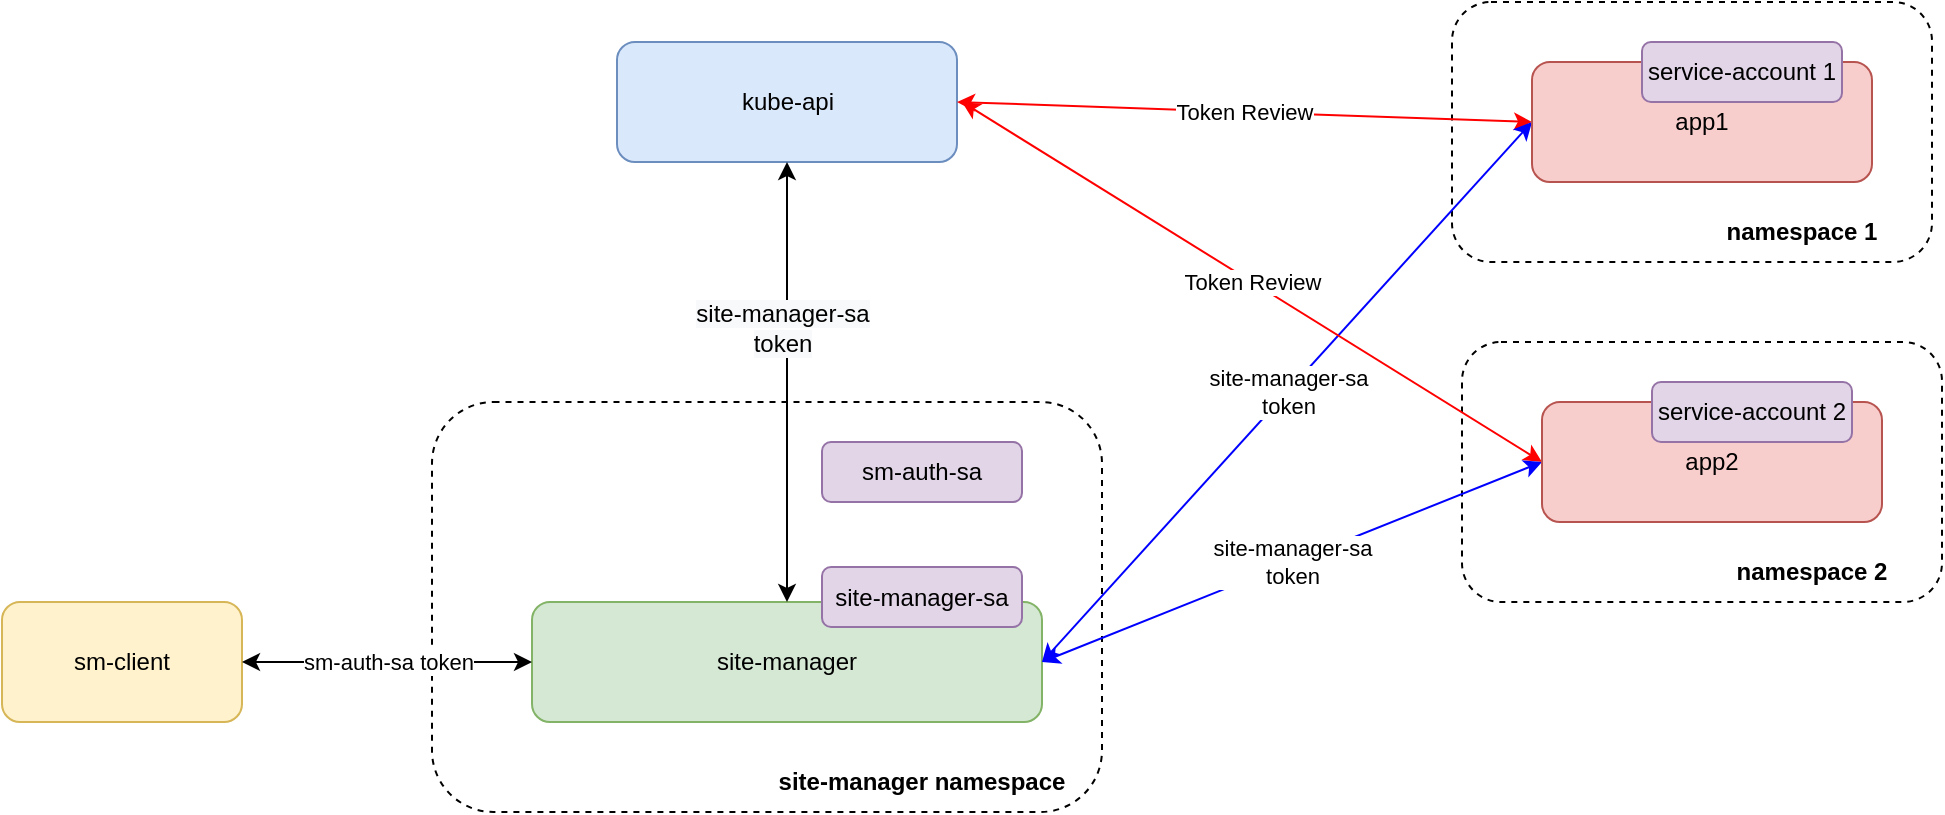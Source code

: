 <mxfile version="20.3.0" type="device"><diagram id="wOoQyJ6kWfRe4Ieohu7v" name="Page-1"><mxGraphModel dx="1038" dy="649" grid="1" gridSize="10" guides="1" tooltips="1" connect="1" arrows="1" fold="1" page="1" pageScale="1" pageWidth="850" pageHeight="1100" math="0" shadow="0"><root><mxCell id="0"/><mxCell id="1" parent="0"/><mxCell id="69vl8Ltlmr-lVWAmJO2B-22" value="" style="rounded=1;whiteSpace=wrap;html=1;fillColor=none;shadow=0;sketch=0;glass=0;dashed=1;" vertex="1" parent="1"><mxGeometry x="885" y="20" width="240" height="130" as="geometry"/></mxCell><mxCell id="69vl8Ltlmr-lVWAmJO2B-3" value="" style="rounded=1;whiteSpace=wrap;html=1;fillColor=none;shadow=0;sketch=0;glass=0;dashed=1;" vertex="1" parent="1"><mxGeometry x="375" y="220" width="335" height="205" as="geometry"/></mxCell><mxCell id="69vl8Ltlmr-lVWAmJO2B-1" value="sm-client" style="rounded=1;whiteSpace=wrap;html=1;fillColor=#fff2cc;strokeColor=#d6b656;" vertex="1" parent="1"><mxGeometry x="160" y="320" width="120" height="60" as="geometry"/></mxCell><mxCell id="69vl8Ltlmr-lVWAmJO2B-2" value="site-manager" style="rounded=1;whiteSpace=wrap;html=1;fillColor=#d5e8d4;strokeColor=#82b366;" vertex="1" parent="1"><mxGeometry x="425" y="320" width="255" height="60" as="geometry"/></mxCell><mxCell id="69vl8Ltlmr-lVWAmJO2B-4" value="&lt;b&gt;site-manager namespace&lt;/b&gt;" style="text;html=1;strokeColor=none;fillColor=none;align=center;verticalAlign=middle;whiteSpace=wrap;rounded=0;shadow=0;glass=0;dashed=1;sketch=0;" vertex="1" parent="1"><mxGeometry x="540" y="395" width="160" height="30" as="geometry"/></mxCell><mxCell id="69vl8Ltlmr-lVWAmJO2B-11" value="site-manager-sa" style="rounded=1;whiteSpace=wrap;html=1;shadow=0;glass=0;sketch=0;fillColor=#e1d5e7;strokeColor=#9673a6;" vertex="1" parent="1"><mxGeometry x="570" y="302.5" width="100" height="30" as="geometry"/></mxCell><mxCell id="69vl8Ltlmr-lVWAmJO2B-13" value="sm-auth-sa" style="rounded=1;whiteSpace=wrap;html=1;shadow=0;glass=0;sketch=0;fillColor=#e1d5e7;strokeColor=#9673a6;" vertex="1" parent="1"><mxGeometry x="570" y="240" width="100" height="30" as="geometry"/></mxCell><mxCell id="69vl8Ltlmr-lVWAmJO2B-16" value="kube-api" style="rounded=1;whiteSpace=wrap;html=1;shadow=0;glass=0;sketch=0;fillColor=#dae8fc;strokeColor=#6c8ebf;" vertex="1" parent="1"><mxGeometry x="467.5" y="40" width="170" height="60" as="geometry"/></mxCell><mxCell id="69vl8Ltlmr-lVWAmJO2B-18" value="" style="endArrow=classic;startArrow=classic;html=1;rounded=0;entryX=0.5;entryY=1;entryDx=0;entryDy=0;" edge="1" parent="1" source="69vl8Ltlmr-lVWAmJO2B-2" target="69vl8Ltlmr-lVWAmJO2B-16"><mxGeometry width="50" height="50" relative="1" as="geometry"><mxPoint x="450" y="200" as="sourcePoint"/><mxPoint x="500" y="150" as="targetPoint"/></mxGeometry></mxCell><mxCell id="69vl8Ltlmr-lVWAmJO2B-44" value="&lt;span style=&quot;font-size: 12px; text-align: right; background-color: rgb(248, 249, 250);&quot;&gt;site-manager-sa&lt;br&gt;token&lt;/span&gt;" style="edgeLabel;html=1;align=center;verticalAlign=middle;resizable=0;points=[];" vertex="1" connectable="0" parent="69vl8Ltlmr-lVWAmJO2B-18"><mxGeometry x="0.247" y="3" relative="1" as="geometry"><mxPoint as="offset"/></mxGeometry></mxCell><mxCell id="69vl8Ltlmr-lVWAmJO2B-23" value="&lt;b&gt;namespace 1&lt;/b&gt;" style="text;html=1;strokeColor=none;fillColor=none;align=center;verticalAlign=middle;whiteSpace=wrap;rounded=0;shadow=0;glass=0;dashed=1;sketch=0;" vertex="1" parent="1"><mxGeometry x="1005" y="120" width="110" height="30" as="geometry"/></mxCell><mxCell id="69vl8Ltlmr-lVWAmJO2B-26" value="Token Review" style="endArrow=classic;startArrow=classic;html=1;rounded=0;entryX=0;entryY=0.5;entryDx=0;entryDy=0;exitX=1;exitY=0.5;exitDx=0;exitDy=0;strokeColor=#FF0000;" edge="1" parent="1" source="69vl8Ltlmr-lVWAmJO2B-16" target="69vl8Ltlmr-lVWAmJO2B-21"><mxGeometry width="50" height="50" relative="1" as="geometry"><mxPoint x="710" y="150" as="sourcePoint"/><mxPoint x="760" y="100" as="targetPoint"/></mxGeometry></mxCell><mxCell id="69vl8Ltlmr-lVWAmJO2B-29" value="site-manager-sa&lt;br&gt;token" style="endArrow=classic;startArrow=classic;html=1;rounded=0;strokeColor=#0000FF;entryX=0;entryY=0.5;entryDx=0;entryDy=0;exitX=1;exitY=0.5;exitDx=0;exitDy=0;" edge="1" parent="1" source="69vl8Ltlmr-lVWAmJO2B-2" target="69vl8Ltlmr-lVWAmJO2B-21"><mxGeometry width="50" height="50" relative="1" as="geometry"><mxPoint x="760" y="260" as="sourcePoint"/><mxPoint x="810" y="210" as="targetPoint"/></mxGeometry></mxCell><mxCell id="69vl8Ltlmr-lVWAmJO2B-21" value="app1" style="rounded=1;whiteSpace=wrap;html=1;shadow=0;glass=0;sketch=0;fillColor=#f8cecc;strokeColor=#b85450;" vertex="1" parent="1"><mxGeometry x="925" y="50" width="170" height="60" as="geometry"/></mxCell><mxCell id="69vl8Ltlmr-lVWAmJO2B-25" value="service-account 1" style="rounded=1;whiteSpace=wrap;html=1;shadow=0;glass=0;sketch=0;fillColor=#e1d5e7;strokeColor=#9673a6;" vertex="1" parent="1"><mxGeometry x="980" y="40" width="100" height="30" as="geometry"/></mxCell><mxCell id="69vl8Ltlmr-lVWAmJO2B-32" value="" style="rounded=1;whiteSpace=wrap;html=1;fillColor=none;shadow=0;sketch=0;glass=0;dashed=1;" vertex="1" parent="1"><mxGeometry x="890" y="190" width="240" height="130" as="geometry"/></mxCell><mxCell id="69vl8Ltlmr-lVWAmJO2B-33" value="&lt;b&gt;namespace 2&lt;/b&gt;" style="text;html=1;strokeColor=none;fillColor=none;align=center;verticalAlign=middle;whiteSpace=wrap;rounded=0;shadow=0;glass=0;dashed=1;sketch=0;" vertex="1" parent="1"><mxGeometry x="1010" y="290" width="110" height="30" as="geometry"/></mxCell><mxCell id="69vl8Ltlmr-lVWAmJO2B-34" value="Token Review" style="endArrow=classic;startArrow=classic;html=1;rounded=0;entryX=0;entryY=0.5;entryDx=0;entryDy=0;strokeColor=#FF0000;" edge="1" parent="1" target="69vl8Ltlmr-lVWAmJO2B-36"><mxGeometry width="50" height="50" relative="1" as="geometry"><mxPoint x="640" y="70" as="sourcePoint"/><mxPoint x="750" y="250" as="targetPoint"/></mxGeometry></mxCell><mxCell id="69vl8Ltlmr-lVWAmJO2B-35" value="site-manager-sa&lt;br&gt;token" style="endArrow=classic;startArrow=classic;html=1;rounded=0;strokeColor=#0000FF;entryX=0;entryY=0.5;entryDx=0;entryDy=0;exitX=1;exitY=0.5;exitDx=0;exitDy=0;" edge="1" parent="1" target="69vl8Ltlmr-lVWAmJO2B-36" source="69vl8Ltlmr-lVWAmJO2B-2"><mxGeometry width="50" height="50" relative="1" as="geometry"><mxPoint x="670" y="500" as="sourcePoint"/><mxPoint x="800" y="360" as="targetPoint"/></mxGeometry></mxCell><mxCell id="69vl8Ltlmr-lVWAmJO2B-36" value="app2" style="rounded=1;whiteSpace=wrap;html=1;shadow=0;glass=0;sketch=0;fillColor=#f8cecc;strokeColor=#b85450;" vertex="1" parent="1"><mxGeometry x="930" y="220" width="170" height="60" as="geometry"/></mxCell><mxCell id="69vl8Ltlmr-lVWAmJO2B-37" value="service-account 2" style="rounded=1;whiteSpace=wrap;html=1;shadow=0;glass=0;sketch=0;fillColor=#e1d5e7;strokeColor=#9673a6;" vertex="1" parent="1"><mxGeometry x="985" y="210" width="100" height="30" as="geometry"/></mxCell><mxCell id="69vl8Ltlmr-lVWAmJO2B-43" value="sm-auth-sa token" style="endArrow=classic;startArrow=classic;html=1;rounded=0;strokeColor=#000000;entryX=0;entryY=0.5;entryDx=0;entryDy=0;" edge="1" parent="1" source="69vl8Ltlmr-lVWAmJO2B-1" target="69vl8Ltlmr-lVWAmJO2B-2"><mxGeometry width="50" height="50" relative="1" as="geometry"><mxPoint x="270" y="430" as="sourcePoint"/><mxPoint x="320" y="380" as="targetPoint"/></mxGeometry></mxCell></root></mxGraphModel></diagram></mxfile>